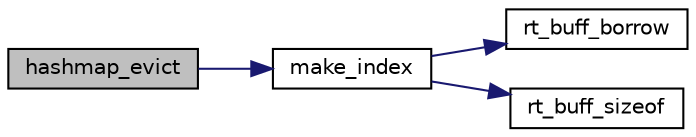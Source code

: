 digraph "hashmap_evict"
{
 // LATEX_PDF_SIZE
  edge [fontname="Helvetica",fontsize="10",labelfontname="Helvetica",labelfontsize="10"];
  node [fontname="Helvetica",fontsize="10",shape=record];
  rankdir="LR";
  Node1 [label="hashmap_evict",height=0.2,width=0.4,color="black", fillcolor="grey75", style="filled", fontcolor="black",tooltip="Mark a node for reuse, and return the value that was stored in it."];
  Node1 -> Node2 [color="midnightblue",fontsize="10",style="solid",fontname="Helvetica"];
  Node2 [label="make_index",height=0.2,width=0.4,color="black", fillcolor="white", style="filled",URL="$hashmap_8c.html#a8b57f0ce7e665a3bf1149e9bc4382cdd",tooltip=" "];
  Node2 -> Node3 [color="midnightblue",fontsize="10",style="solid",fontname="Helvetica"];
  Node3 [label="rt_buff_borrow",height=0.2,width=0.4,color="black", fillcolor="white", style="filled",URL="$rt__buffer_8c.html#a039150cb6b9a685b4cc33a6532a79ec5",tooltip="Get a reference to the underlying buffer of a managed string to use with functions that need a raw co..."];
  Node2 -> Node4 [color="midnightblue",fontsize="10",style="solid",fontname="Helvetica"];
  Node4 [label="rt_buff_sizeof",height=0.2,width=0.4,color="black", fillcolor="white", style="filled",URL="$rt__buffer_8c.html#abb767504584d542d819c76d09ebeded5",tooltip="Get the size of the underlying buffer."];
}
